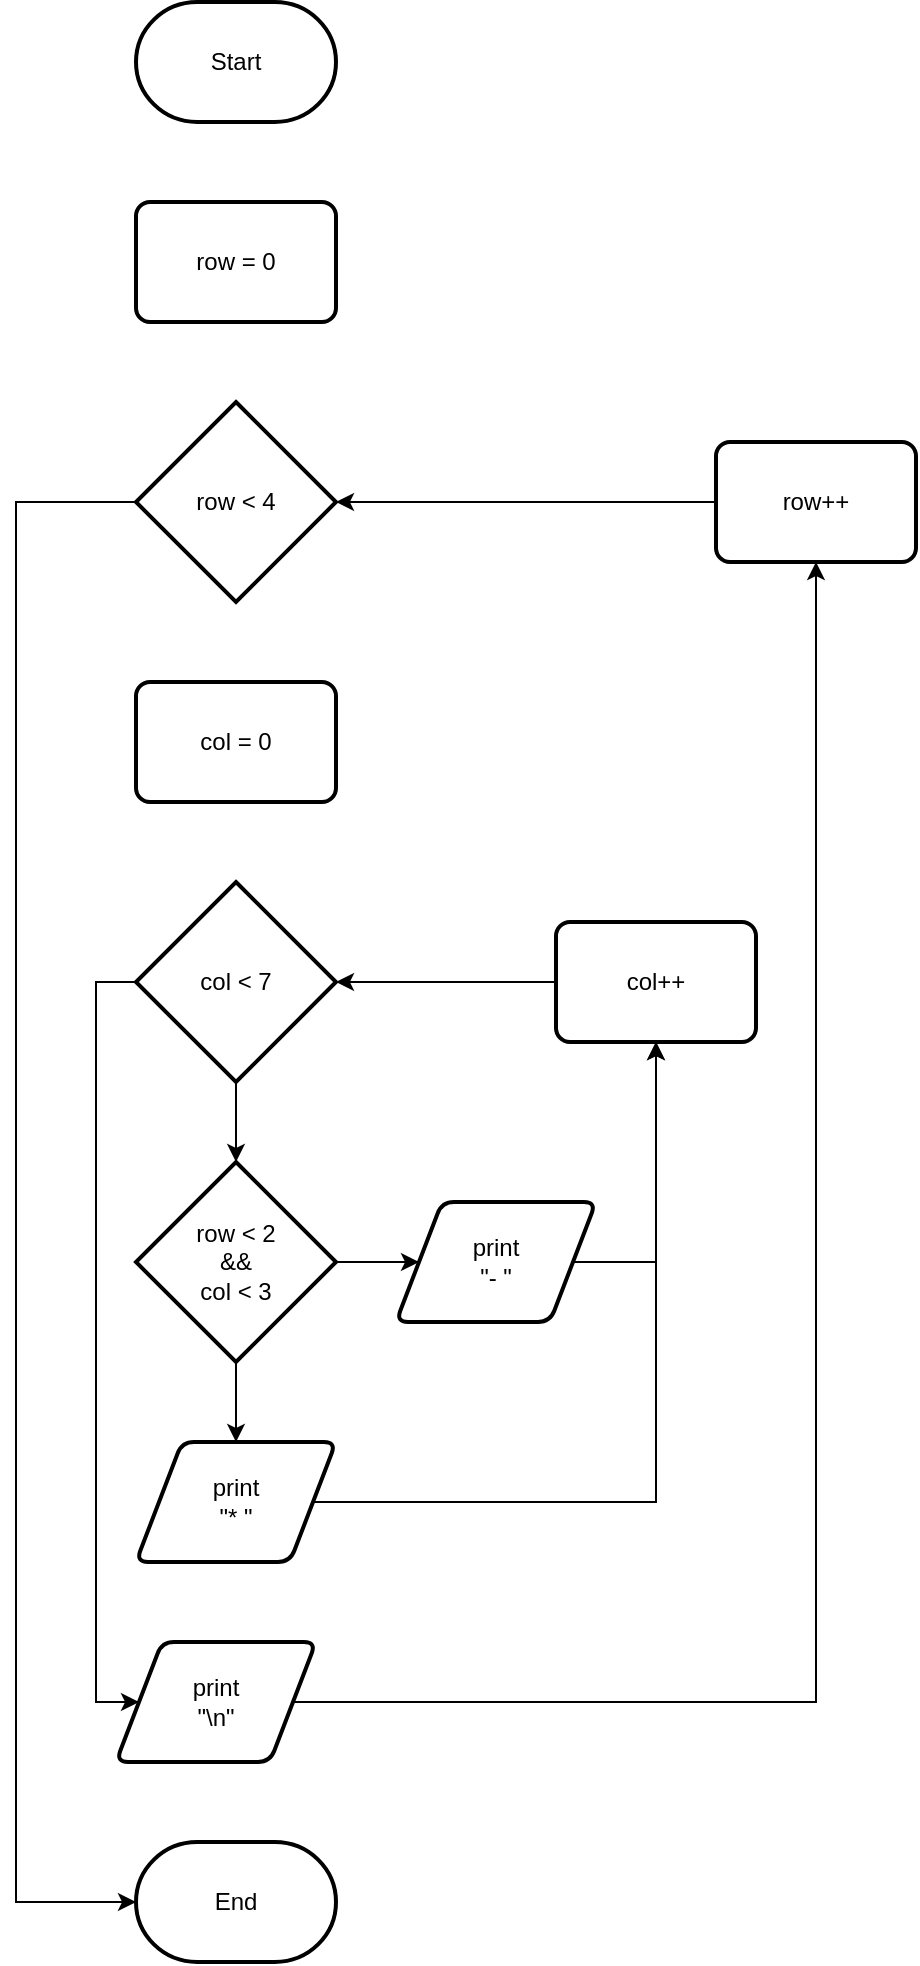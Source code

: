 <mxfile version="21.1.8" type="device">
  <diagram name="Page-1" id="1rfseUxClpkkoTdwEQ6H">
    <mxGraphModel dx="1687" dy="911" grid="1" gridSize="10" guides="1" tooltips="1" connect="1" arrows="1" fold="1" page="1" pageScale="1" pageWidth="1200" pageHeight="1600" math="0" shadow="0">
      <root>
        <mxCell id="0" />
        <mxCell id="1" parent="0" />
        <mxCell id="x7yo1bF5Ih4Q695Gc91e-1" value="&lt;div&gt;Start&lt;/div&gt;" style="strokeWidth=2;html=1;shape=mxgraph.flowchart.terminator;whiteSpace=wrap;" vertex="1" parent="1">
          <mxGeometry x="550" y="40" width="100" height="60" as="geometry" />
        </mxCell>
        <mxCell id="x7yo1bF5Ih4Q695Gc91e-21" value="&lt;div&gt;End&lt;/div&gt;" style="strokeWidth=2;html=1;shape=mxgraph.flowchart.terminator;whiteSpace=wrap;" vertex="1" parent="1">
          <mxGeometry x="550" y="960" width="100" height="60" as="geometry" />
        </mxCell>
        <mxCell id="x7yo1bF5Ih4Q695Gc91e-26" value="row = 0" style="rounded=1;whiteSpace=wrap;html=1;absoluteArcSize=1;arcSize=14;strokeWidth=2;" vertex="1" parent="1">
          <mxGeometry x="550" y="140" width="100" height="60" as="geometry" />
        </mxCell>
        <mxCell id="x7yo1bF5Ih4Q695Gc91e-47" style="edgeStyle=orthogonalEdgeStyle;rounded=0;orthogonalLoop=1;jettySize=auto;html=1;exitX=0;exitY=0.5;exitDx=0;exitDy=0;exitPerimeter=0;entryX=0;entryY=0.5;entryDx=0;entryDy=0;entryPerimeter=0;" edge="1" parent="1" source="x7yo1bF5Ih4Q695Gc91e-27" target="x7yo1bF5Ih4Q695Gc91e-21">
          <mxGeometry relative="1" as="geometry">
            <Array as="points">
              <mxPoint x="490" y="290" />
              <mxPoint x="490" y="990" />
            </Array>
          </mxGeometry>
        </mxCell>
        <mxCell id="x7yo1bF5Ih4Q695Gc91e-27" value="row &amp;lt; 4" style="strokeWidth=2;html=1;shape=mxgraph.flowchart.decision;whiteSpace=wrap;" vertex="1" parent="1">
          <mxGeometry x="550" y="240" width="100" height="100" as="geometry" />
        </mxCell>
        <mxCell id="x7yo1bF5Ih4Q695Gc91e-28" value="col = 0" style="rounded=1;whiteSpace=wrap;html=1;absoluteArcSize=1;arcSize=14;strokeWidth=2;" vertex="1" parent="1">
          <mxGeometry x="550" y="380" width="100" height="60" as="geometry" />
        </mxCell>
        <mxCell id="x7yo1bF5Ih4Q695Gc91e-39" style="edgeStyle=orthogonalEdgeStyle;rounded=0;orthogonalLoop=1;jettySize=auto;html=1;exitX=0.5;exitY=1;exitDx=0;exitDy=0;exitPerimeter=0;entryX=0.5;entryY=0;entryDx=0;entryDy=0;entryPerimeter=0;" edge="1" parent="1" source="x7yo1bF5Ih4Q695Gc91e-29" target="x7yo1bF5Ih4Q695Gc91e-30">
          <mxGeometry relative="1" as="geometry" />
        </mxCell>
        <mxCell id="x7yo1bF5Ih4Q695Gc91e-45" style="edgeStyle=orthogonalEdgeStyle;rounded=0;orthogonalLoop=1;jettySize=auto;html=1;exitX=0;exitY=0.5;exitDx=0;exitDy=0;exitPerimeter=0;entryX=0;entryY=0.5;entryDx=0;entryDy=0;" edge="1" parent="1" source="x7yo1bF5Ih4Q695Gc91e-29" target="x7yo1bF5Ih4Q695Gc91e-40">
          <mxGeometry relative="1" as="geometry">
            <Array as="points">
              <mxPoint x="530" y="530" />
              <mxPoint x="530" y="890" />
            </Array>
          </mxGeometry>
        </mxCell>
        <mxCell id="x7yo1bF5Ih4Q695Gc91e-29" value="col &amp;lt; 7" style="strokeWidth=2;html=1;shape=mxgraph.flowchart.decision;whiteSpace=wrap;" vertex="1" parent="1">
          <mxGeometry x="550" y="480" width="100" height="100" as="geometry" />
        </mxCell>
        <mxCell id="x7yo1bF5Ih4Q695Gc91e-34" value="" style="edgeStyle=orthogonalEdgeStyle;rounded=0;orthogonalLoop=1;jettySize=auto;html=1;" edge="1" parent="1" source="x7yo1bF5Ih4Q695Gc91e-30" target="x7yo1bF5Ih4Q695Gc91e-31">
          <mxGeometry relative="1" as="geometry" />
        </mxCell>
        <mxCell id="x7yo1bF5Ih4Q695Gc91e-35" value="" style="edgeStyle=orthogonalEdgeStyle;rounded=0;orthogonalLoop=1;jettySize=auto;html=1;" edge="1" parent="1" source="x7yo1bF5Ih4Q695Gc91e-30" target="x7yo1bF5Ih4Q695Gc91e-32">
          <mxGeometry relative="1" as="geometry" />
        </mxCell>
        <mxCell id="x7yo1bF5Ih4Q695Gc91e-30" value="row &amp;lt; 2&lt;br&gt;&amp;amp;&amp;amp;&lt;br&gt;col &amp;lt; 3" style="strokeWidth=2;html=1;shape=mxgraph.flowchart.decision;whiteSpace=wrap;" vertex="1" parent="1">
          <mxGeometry x="550" y="620" width="100" height="100" as="geometry" />
        </mxCell>
        <mxCell id="x7yo1bF5Ih4Q695Gc91e-36" style="edgeStyle=orthogonalEdgeStyle;rounded=0;orthogonalLoop=1;jettySize=auto;html=1;exitX=1;exitY=0.5;exitDx=0;exitDy=0;entryX=0.5;entryY=1;entryDx=0;entryDy=0;" edge="1" parent="1" source="x7yo1bF5Ih4Q695Gc91e-31" target="x7yo1bF5Ih4Q695Gc91e-33">
          <mxGeometry relative="1" as="geometry" />
        </mxCell>
        <mxCell id="x7yo1bF5Ih4Q695Gc91e-31" value="print&lt;br&gt;&quot;* &quot;" style="shape=parallelogram;html=1;strokeWidth=2;perimeter=parallelogramPerimeter;whiteSpace=wrap;rounded=1;arcSize=12;size=0.23;" vertex="1" parent="1">
          <mxGeometry x="550" y="760" width="100" height="60" as="geometry" />
        </mxCell>
        <mxCell id="x7yo1bF5Ih4Q695Gc91e-37" style="edgeStyle=orthogonalEdgeStyle;rounded=0;orthogonalLoop=1;jettySize=auto;html=1;exitX=1;exitY=0.5;exitDx=0;exitDy=0;entryX=0.5;entryY=1;entryDx=0;entryDy=0;" edge="1" parent="1" source="x7yo1bF5Ih4Q695Gc91e-32" target="x7yo1bF5Ih4Q695Gc91e-33">
          <mxGeometry relative="1" as="geometry">
            <Array as="points">
              <mxPoint x="810" y="670" />
            </Array>
          </mxGeometry>
        </mxCell>
        <mxCell id="x7yo1bF5Ih4Q695Gc91e-32" value="print&lt;br&gt;&quot;- &quot;" style="shape=parallelogram;html=1;strokeWidth=2;perimeter=parallelogramPerimeter;whiteSpace=wrap;rounded=1;arcSize=12;size=0.23;" vertex="1" parent="1">
          <mxGeometry x="680" y="640" width="100" height="60" as="geometry" />
        </mxCell>
        <mxCell id="x7yo1bF5Ih4Q695Gc91e-38" style="edgeStyle=orthogonalEdgeStyle;rounded=0;orthogonalLoop=1;jettySize=auto;html=1;exitX=0;exitY=0.5;exitDx=0;exitDy=0;entryX=1;entryY=0.5;entryDx=0;entryDy=0;entryPerimeter=0;" edge="1" parent="1" source="x7yo1bF5Ih4Q695Gc91e-33" target="x7yo1bF5Ih4Q695Gc91e-29">
          <mxGeometry relative="1" as="geometry" />
        </mxCell>
        <mxCell id="x7yo1bF5Ih4Q695Gc91e-33" value="col++" style="rounded=1;whiteSpace=wrap;html=1;absoluteArcSize=1;arcSize=14;strokeWidth=2;" vertex="1" parent="1">
          <mxGeometry x="760" y="500" width="100" height="60" as="geometry" />
        </mxCell>
        <mxCell id="x7yo1bF5Ih4Q695Gc91e-42" style="edgeStyle=orthogonalEdgeStyle;rounded=0;orthogonalLoop=1;jettySize=auto;html=1;exitX=1;exitY=0.5;exitDx=0;exitDy=0;entryX=0.5;entryY=1;entryDx=0;entryDy=0;" edge="1" parent="1" source="x7yo1bF5Ih4Q695Gc91e-40" target="x7yo1bF5Ih4Q695Gc91e-41">
          <mxGeometry relative="1" as="geometry" />
        </mxCell>
        <mxCell id="x7yo1bF5Ih4Q695Gc91e-40" value="&lt;div&gt;print&lt;/div&gt;&lt;div&gt;&quot;\n&quot;&lt;br&gt;&lt;/div&gt;" style="shape=parallelogram;html=1;strokeWidth=2;perimeter=parallelogramPerimeter;whiteSpace=wrap;rounded=1;arcSize=12;size=0.23;" vertex="1" parent="1">
          <mxGeometry x="540" y="860" width="100" height="60" as="geometry" />
        </mxCell>
        <mxCell id="x7yo1bF5Ih4Q695Gc91e-43" style="edgeStyle=orthogonalEdgeStyle;rounded=0;orthogonalLoop=1;jettySize=auto;html=1;exitX=0;exitY=0.5;exitDx=0;exitDy=0;entryX=1;entryY=0.5;entryDx=0;entryDy=0;entryPerimeter=0;" edge="1" parent="1" source="x7yo1bF5Ih4Q695Gc91e-41" target="x7yo1bF5Ih4Q695Gc91e-27">
          <mxGeometry relative="1" as="geometry" />
        </mxCell>
        <mxCell id="x7yo1bF5Ih4Q695Gc91e-41" value="row++" style="rounded=1;whiteSpace=wrap;html=1;absoluteArcSize=1;arcSize=14;strokeWidth=2;" vertex="1" parent="1">
          <mxGeometry x="840" y="260" width="100" height="60" as="geometry" />
        </mxCell>
      </root>
    </mxGraphModel>
  </diagram>
</mxfile>
